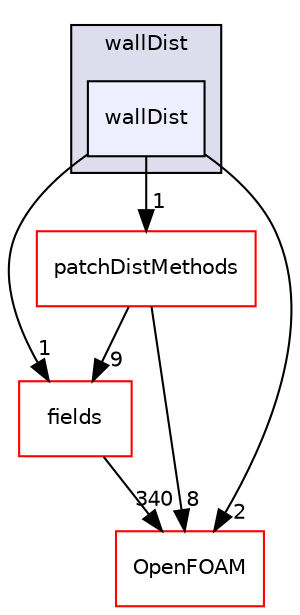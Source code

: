 digraph "src/finiteVolume/fvMesh/wallDist/wallDist" {
  bgcolor=transparent;
  compound=true
  node [ fontsize="10", fontname="Helvetica"];
  edge [ labelfontsize="10", labelfontname="Helvetica"];
  subgraph clusterdir_8b2058fecce8beb3c5dcc5bc9fca7b03 {
    graph [ bgcolor="#ddddee", pencolor="black", label="wallDist" fontname="Helvetica", fontsize="10", URL="dir_8b2058fecce8beb3c5dcc5bc9fca7b03.html"]
  dir_7d25cbe1d23c554ca750b063a63980bb [shape=box, label="wallDist", style="filled", fillcolor="#eeeeff", pencolor="black", URL="dir_7d25cbe1d23c554ca750b063a63980bb.html"];
  }
  dir_25ab4a83a983f7bb7a38b7f63bb141b7 [shape=box label="fields" color="red" URL="dir_25ab4a83a983f7bb7a38b7f63bb141b7.html"];
  dir_28bd808b48a939f9343efc27d469bf7b [shape=box label="patchDistMethods" color="red" URL="dir_28bd808b48a939f9343efc27d469bf7b.html"];
  dir_c5473ff19b20e6ec4dfe5c310b3778a8 [shape=box label="OpenFOAM" color="red" URL="dir_c5473ff19b20e6ec4dfe5c310b3778a8.html"];
  dir_25ab4a83a983f7bb7a38b7f63bb141b7->dir_c5473ff19b20e6ec4dfe5c310b3778a8 [headlabel="340", labeldistance=1.5 headhref="dir_000936_001896.html"];
  dir_28bd808b48a939f9343efc27d469bf7b->dir_25ab4a83a983f7bb7a38b7f63bb141b7 [headlabel="9", labeldistance=1.5 headhref="dir_001162_000936.html"];
  dir_28bd808b48a939f9343efc27d469bf7b->dir_c5473ff19b20e6ec4dfe5c310b3778a8 [headlabel="8", labeldistance=1.5 headhref="dir_001162_001896.html"];
  dir_7d25cbe1d23c554ca750b063a63980bb->dir_25ab4a83a983f7bb7a38b7f63bb141b7 [headlabel="1", labeldistance=1.5 headhref="dir_001168_000936.html"];
  dir_7d25cbe1d23c554ca750b063a63980bb->dir_28bd808b48a939f9343efc27d469bf7b [headlabel="1", labeldistance=1.5 headhref="dir_001168_001162.html"];
  dir_7d25cbe1d23c554ca750b063a63980bb->dir_c5473ff19b20e6ec4dfe5c310b3778a8 [headlabel="2", labeldistance=1.5 headhref="dir_001168_001896.html"];
}
